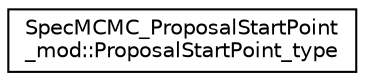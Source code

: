 digraph "Graphical Class Hierarchy"
{
 // LATEX_PDF_SIZE
  edge [fontname="Helvetica",fontsize="10",labelfontname="Helvetica",labelfontsize="10"];
  node [fontname="Helvetica",fontsize="10",shape=record];
  rankdir="LR";
  Node0 [label="SpecMCMC_ProposalStartPoint\l_mod::ProposalStartPoint_type",height=0.2,width=0.4,color="black", fillcolor="white", style="filled",URL="$structSpecMCMC__ProposalStartPoint__mod_1_1ProposalStartPoint__type.html",tooltip=" "];
}

